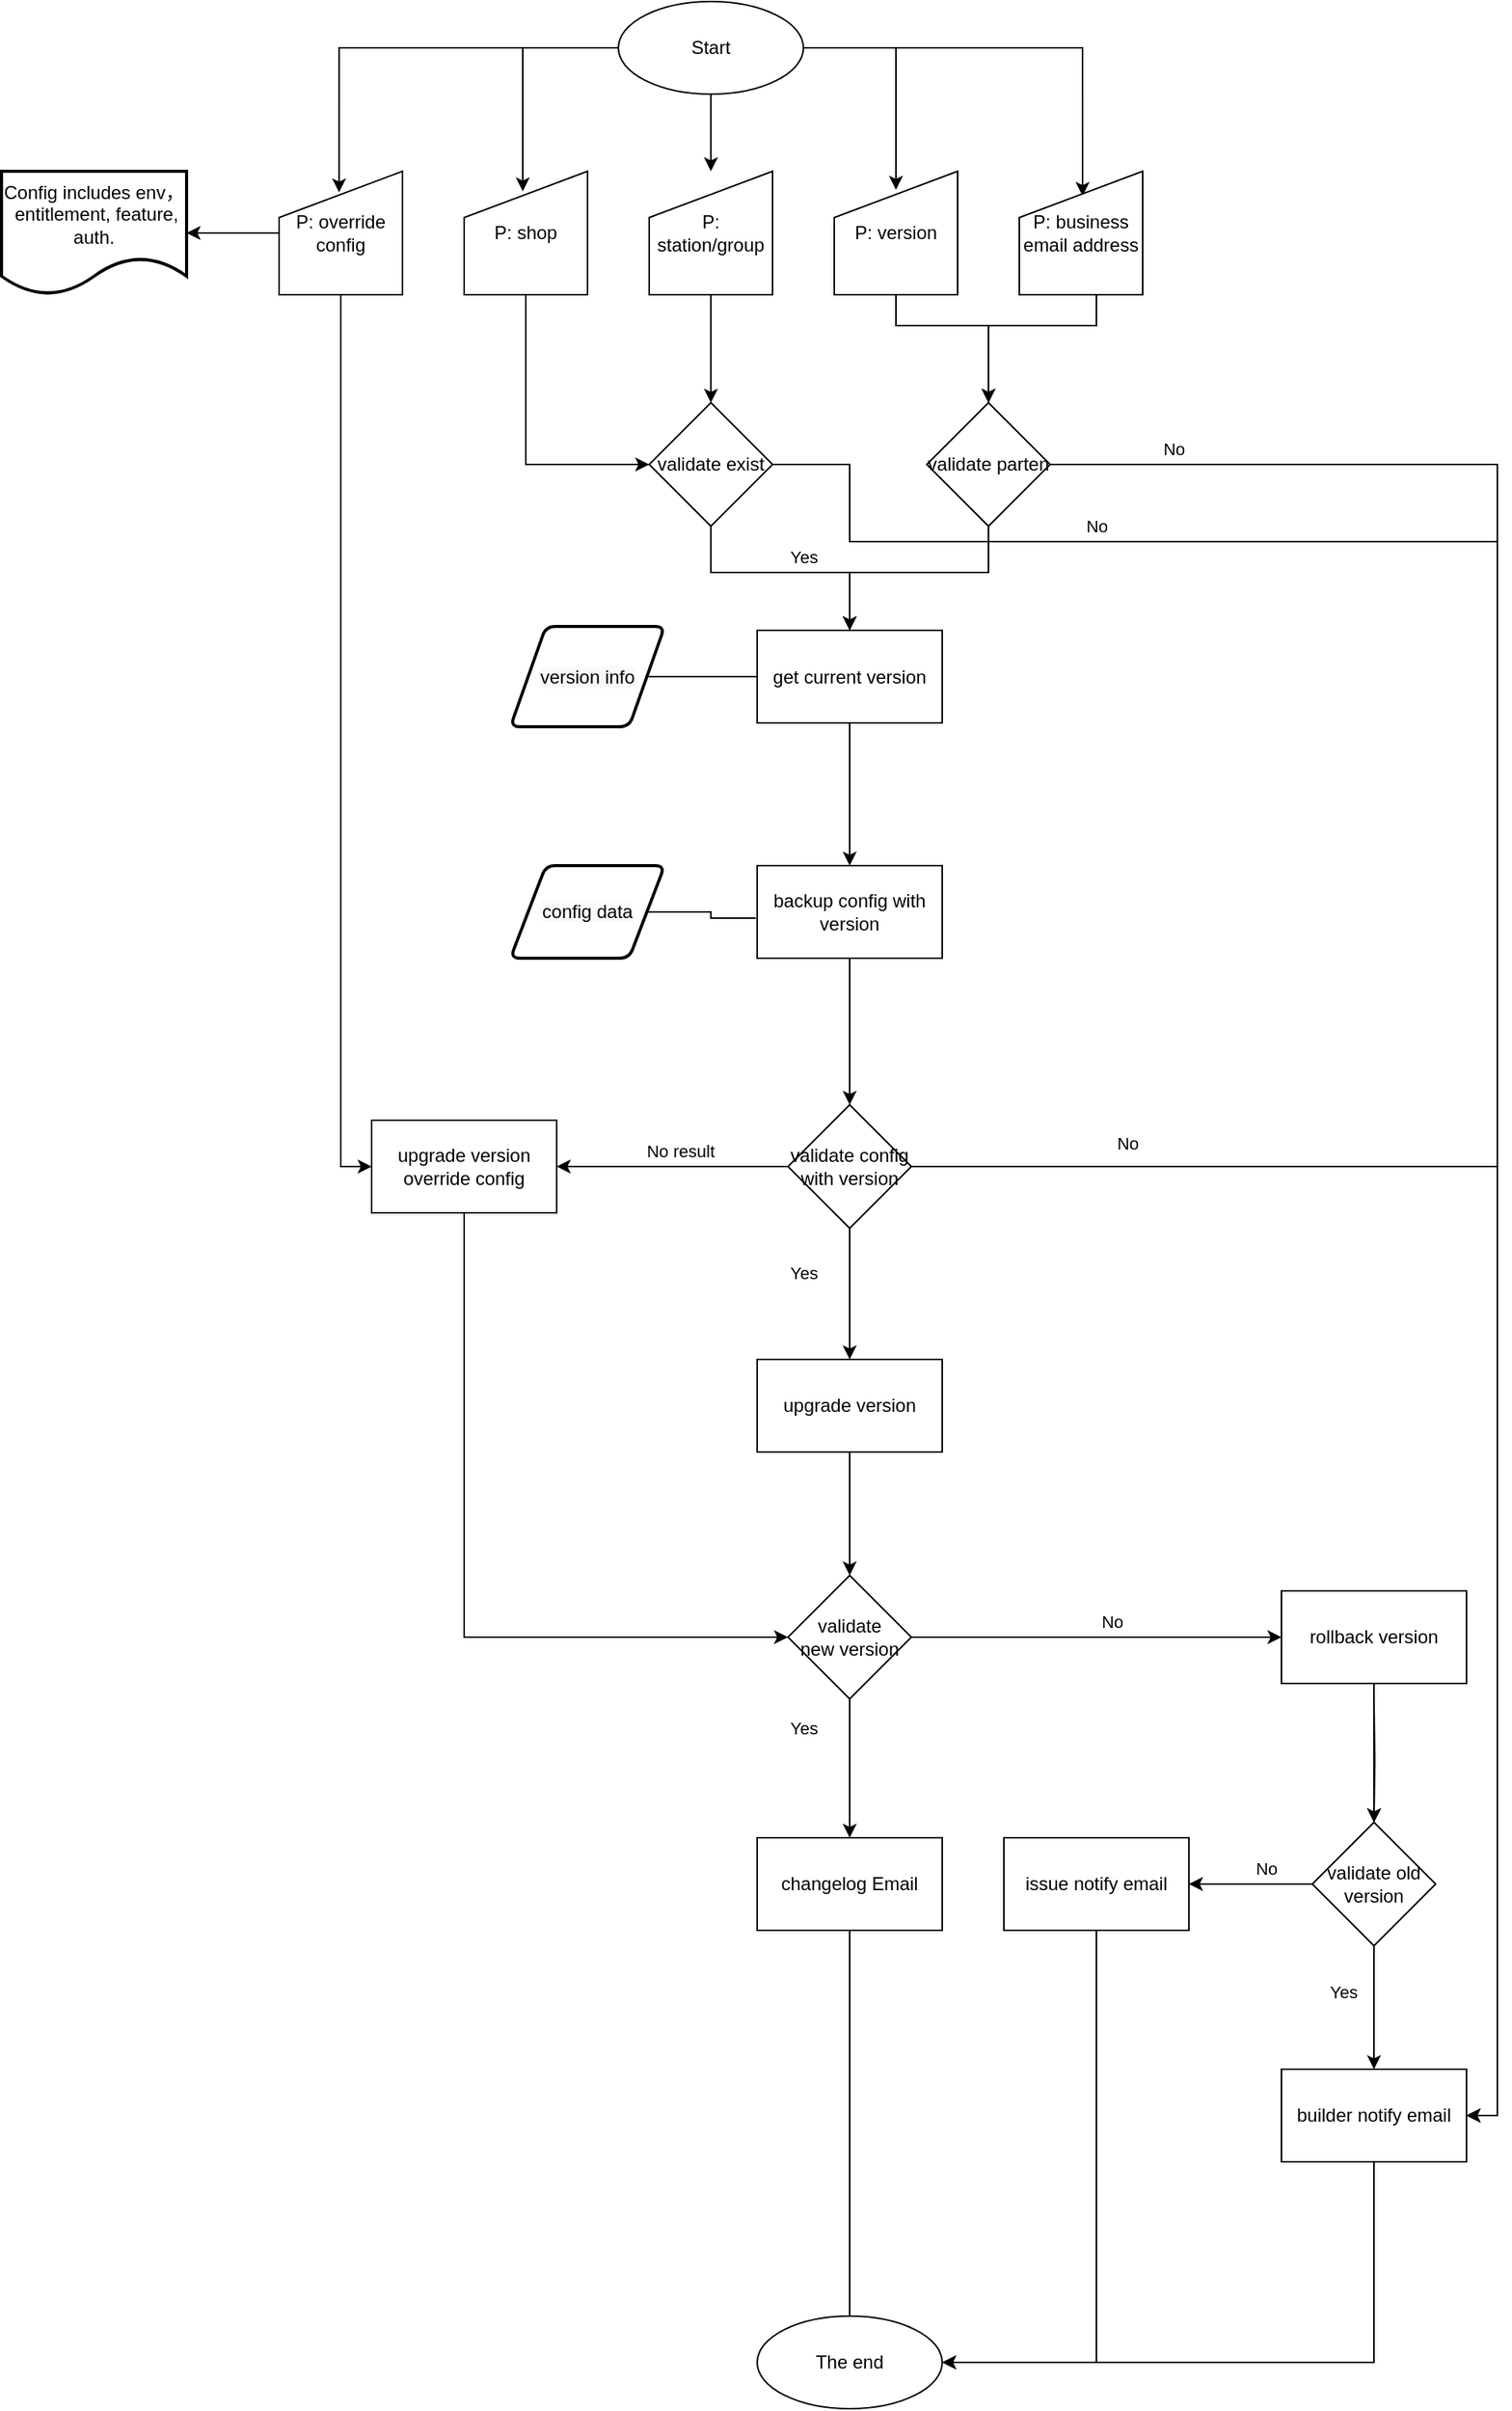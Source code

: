 <mxfile version="15.4.1" type="github">
  <diagram id="C5RBs43oDa-KdzZeNtuy" name="Page-1">
    <mxGraphModel dx="1298" dy="834" grid="1" gridSize="10" guides="1" tooltips="1" connect="1" arrows="1" fold="1" page="1" pageScale="1" pageWidth="1654" pageHeight="2336" math="0" shadow="0">
      <root>
        <mxCell id="WIyWlLk6GJQsqaUBKTNV-0" />
        <mxCell id="WIyWlLk6GJQsqaUBKTNV-1" parent="WIyWlLk6GJQsqaUBKTNV-0" />
        <mxCell id="fzplOjECNoWq2GVuckam-162" style="edgeStyle=orthogonalEdgeStyle;rounded=0;orthogonalLoop=1;jettySize=auto;html=1;entryX=0.5;entryY=0.15;entryDx=0;entryDy=0;entryPerimeter=0;" parent="WIyWlLk6GJQsqaUBKTNV-1" source="fzplOjECNoWq2GVuckam-165" target="fzplOjECNoWq2GVuckam-167" edge="1">
          <mxGeometry relative="1" as="geometry" />
        </mxCell>
        <mxCell id="fzplOjECNoWq2GVuckam-163" style="edgeStyle=orthogonalEdgeStyle;rounded=0;orthogonalLoop=1;jettySize=auto;html=1;entryX=0.475;entryY=0.163;entryDx=0;entryDy=0;entryPerimeter=0;" parent="WIyWlLk6GJQsqaUBKTNV-1" source="fzplOjECNoWq2GVuckam-165" target="fzplOjECNoWq2GVuckam-169" edge="1">
          <mxGeometry relative="1" as="geometry" />
        </mxCell>
        <mxCell id="fzplOjECNoWq2GVuckam-164" style="edgeStyle=orthogonalEdgeStyle;rounded=0;orthogonalLoop=1;jettySize=auto;html=1;entryX=0.513;entryY=0.2;entryDx=0;entryDy=0;entryPerimeter=0;" parent="WIyWlLk6GJQsqaUBKTNV-1" source="fzplOjECNoWq2GVuckam-165" target="fzplOjECNoWq2GVuckam-170" edge="1">
          <mxGeometry relative="1" as="geometry" />
        </mxCell>
        <mxCell id="fzplOjECNoWq2GVuckam-234" style="edgeStyle=orthogonalEdgeStyle;rounded=0;orthogonalLoop=1;jettySize=auto;html=1;entryX=0.486;entryY=0.171;entryDx=0;entryDy=0;entryPerimeter=0;" parent="WIyWlLk6GJQsqaUBKTNV-1" source="fzplOjECNoWq2GVuckam-165" target="fzplOjECNoWq2GVuckam-233" edge="1">
          <mxGeometry relative="1" as="geometry" />
        </mxCell>
        <mxCell id="TFhVjNUkonvTFM0NNtcl-0" style="edgeStyle=orthogonalEdgeStyle;rounded=0;orthogonalLoop=1;jettySize=auto;html=1;exitX=0.5;exitY=1;exitDx=0;exitDy=0;" edge="1" parent="WIyWlLk6GJQsqaUBKTNV-1" source="fzplOjECNoWq2GVuckam-165" target="fzplOjECNoWq2GVuckam-172">
          <mxGeometry relative="1" as="geometry">
            <mxPoint x="650" y="220" as="sourcePoint" />
          </mxGeometry>
        </mxCell>
        <mxCell id="fzplOjECNoWq2GVuckam-165" value="Start" style="ellipse;whiteSpace=wrap;html=1;" parent="WIyWlLk6GJQsqaUBKTNV-1" vertex="1">
          <mxGeometry x="600" y="160" width="120" height="60" as="geometry" />
        </mxCell>
        <mxCell id="fzplOjECNoWq2GVuckam-166" value="" style="edgeStyle=orthogonalEdgeStyle;rounded=0;orthogonalLoop=1;jettySize=auto;html=1;entryX=0.5;entryY=0;entryDx=0;entryDy=0;" parent="WIyWlLk6GJQsqaUBKTNV-1" source="fzplOjECNoWq2GVuckam-167" target="fzplOjECNoWq2GVuckam-176" edge="1">
          <mxGeometry relative="1" as="geometry">
            <mxPoint x="790" y="430" as="targetPoint" />
            <Array as="points">
              <mxPoint x="780" y="370" />
              <mxPoint x="840" y="370" />
            </Array>
          </mxGeometry>
        </mxCell>
        <mxCell id="fzplOjECNoWq2GVuckam-167" value="&lt;span&gt;P: version&lt;/span&gt;" style="shape=manualInput;whiteSpace=wrap;html=1;" parent="WIyWlLk6GJQsqaUBKTNV-1" vertex="1">
          <mxGeometry x="740" y="270" width="80" height="80" as="geometry" />
        </mxCell>
        <mxCell id="fzplOjECNoWq2GVuckam-168" style="edgeStyle=orthogonalEdgeStyle;rounded=0;orthogonalLoop=1;jettySize=auto;html=1;entryX=0;entryY=0.5;entryDx=0;entryDy=0;" parent="WIyWlLk6GJQsqaUBKTNV-1" source="fzplOjECNoWq2GVuckam-169" target="fzplOjECNoWq2GVuckam-174" edge="1">
          <mxGeometry relative="1" as="geometry">
            <Array as="points">
              <mxPoint x="540" y="460" />
            </Array>
            <mxPoint x="550" y="470" as="targetPoint" />
          </mxGeometry>
        </mxCell>
        <mxCell id="fzplOjECNoWq2GVuckam-169" value="&lt;span&gt;P: shop&lt;/span&gt;" style="shape=manualInput;whiteSpace=wrap;html=1;" parent="WIyWlLk6GJQsqaUBKTNV-1" vertex="1">
          <mxGeometry x="500" y="270" width="80" height="80" as="geometry" />
        </mxCell>
        <mxCell id="En0UmtI3qrrfSFjaOFl2-17" style="edgeStyle=orthogonalEdgeStyle;rounded=0;orthogonalLoop=1;jettySize=auto;html=1;entryX=0.5;entryY=0;entryDx=0;entryDy=0;" parent="WIyWlLk6GJQsqaUBKTNV-1" source="fzplOjECNoWq2GVuckam-170" target="fzplOjECNoWq2GVuckam-176" edge="1">
          <mxGeometry relative="1" as="geometry">
            <Array as="points">
              <mxPoint x="910" y="370" />
              <mxPoint x="840" y="370" />
            </Array>
            <mxPoint x="790" y="430" as="targetPoint" />
          </mxGeometry>
        </mxCell>
        <mxCell id="fzplOjECNoWq2GVuckam-170" value="&lt;span&gt;P: business email address&lt;/span&gt;" style="shape=manualInput;whiteSpace=wrap;html=1;" parent="WIyWlLk6GJQsqaUBKTNV-1" vertex="1">
          <mxGeometry x="860" y="270" width="80" height="80" as="geometry" />
        </mxCell>
        <mxCell id="fzplOjECNoWq2GVuckam-171" value="" style="edgeStyle=orthogonalEdgeStyle;rounded=0;orthogonalLoop=1;jettySize=auto;html=1;entryX=0.5;entryY=0;entryDx=0;entryDy=0;" parent="WIyWlLk6GJQsqaUBKTNV-1" source="fzplOjECNoWq2GVuckam-172" target="fzplOjECNoWq2GVuckam-174" edge="1">
          <mxGeometry relative="1" as="geometry">
            <mxPoint x="660" y="420" as="targetPoint" />
          </mxGeometry>
        </mxCell>
        <mxCell id="fzplOjECNoWq2GVuckam-217" value="Yes" style="edgeLabel;html=1;align=center;verticalAlign=middle;resizable=0;points=[];" parent="fzplOjECNoWq2GVuckam-171" vertex="1" connectable="0">
          <mxGeometry x="0.137" y="-5" relative="1" as="geometry">
            <mxPoint x="65" y="130" as="offset" />
          </mxGeometry>
        </mxCell>
        <mxCell id="fzplOjECNoWq2GVuckam-221" value="Yes" style="edgeLabel;html=1;align=center;verticalAlign=middle;resizable=0;points=[];" parent="fzplOjECNoWq2GVuckam-171" vertex="1" connectable="0">
          <mxGeometry x="0.137" y="-5" relative="1" as="geometry">
            <mxPoint x="65" y="594" as="offset" />
          </mxGeometry>
        </mxCell>
        <mxCell id="fzplOjECNoWq2GVuckam-222" value="Yes" style="edgeLabel;html=1;align=center;verticalAlign=middle;resizable=0;points=[];" parent="fzplOjECNoWq2GVuckam-171" vertex="1" connectable="0">
          <mxGeometry x="0.137" y="-5" relative="1" as="geometry">
            <mxPoint x="65" y="889" as="offset" />
          </mxGeometry>
        </mxCell>
        <mxCell id="En0UmtI3qrrfSFjaOFl2-8" value="No result" style="edgeLabel;html=1;align=center;verticalAlign=middle;resizable=0;points=[];" parent="fzplOjECNoWq2GVuckam-171" vertex="1" connectable="0">
          <mxGeometry x="0.137" y="-5" relative="1" as="geometry">
            <mxPoint x="-15" y="515" as="offset" />
          </mxGeometry>
        </mxCell>
        <mxCell id="En0UmtI3qrrfSFjaOFl2-15" value="No" style="edgeLabel;html=1;align=center;verticalAlign=middle;resizable=0;points=[];" parent="fzplOjECNoWq2GVuckam-171" vertex="1" connectable="0">
          <mxGeometry x="0.137" y="-5" relative="1" as="geometry">
            <mxPoint x="275" y="510" as="offset" />
          </mxGeometry>
        </mxCell>
        <mxCell id="TFhVjNUkonvTFM0NNtcl-12" value="No" style="edgeLabel;html=1;align=center;verticalAlign=middle;resizable=0;points=[];" vertex="1" connectable="0" parent="fzplOjECNoWq2GVuckam-171">
          <mxGeometry x="0.137" y="-5" relative="1" as="geometry">
            <mxPoint x="265" y="820" as="offset" />
          </mxGeometry>
        </mxCell>
        <mxCell id="TFhVjNUkonvTFM0NNtcl-15" value="No" style="edgeLabel;html=1;align=center;verticalAlign=middle;resizable=0;points=[];" vertex="1" connectable="0" parent="fzplOjECNoWq2GVuckam-171">
          <mxGeometry x="0.137" y="-5" relative="1" as="geometry">
            <mxPoint x="365" y="980" as="offset" />
          </mxGeometry>
        </mxCell>
        <mxCell id="TFhVjNUkonvTFM0NNtcl-16" value="Yes" style="edgeLabel;html=1;align=center;verticalAlign=middle;resizable=0;points=[];" vertex="1" connectable="0" parent="fzplOjECNoWq2GVuckam-171">
          <mxGeometry x="0.137" y="-5" relative="1" as="geometry">
            <mxPoint x="415" y="1060" as="offset" />
          </mxGeometry>
        </mxCell>
        <mxCell id="TFhVjNUkonvTFM0NNtcl-43" value="No" style="edgeLabel;html=1;align=center;verticalAlign=middle;resizable=0;points=[];" vertex="1" connectable="0" parent="fzplOjECNoWq2GVuckam-171">
          <mxGeometry x="0.137" y="-5" relative="1" as="geometry">
            <mxPoint x="255" y="110" as="offset" />
          </mxGeometry>
        </mxCell>
        <mxCell id="TFhVjNUkonvTFM0NNtcl-44" value="No" style="edgeLabel;html=1;align=center;verticalAlign=middle;resizable=0;points=[];" vertex="1" connectable="0" parent="fzplOjECNoWq2GVuckam-171">
          <mxGeometry x="0.137" y="-5" relative="1" as="geometry">
            <mxPoint x="305" y="60" as="offset" />
          </mxGeometry>
        </mxCell>
        <mxCell id="fzplOjECNoWq2GVuckam-172" value="&lt;span&gt;P: station/group&lt;/span&gt;" style="shape=manualInput;whiteSpace=wrap;html=1;" parent="WIyWlLk6GJQsqaUBKTNV-1" vertex="1">
          <mxGeometry x="620" y="270" width="80" height="80" as="geometry" />
        </mxCell>
        <mxCell id="TFhVjNUkonvTFM0NNtcl-4" style="edgeStyle=orthogonalEdgeStyle;rounded=0;orthogonalLoop=1;jettySize=auto;html=1;entryX=0.5;entryY=0;entryDx=0;entryDy=0;" edge="1" parent="WIyWlLk6GJQsqaUBKTNV-1" source="fzplOjECNoWq2GVuckam-174" target="TFhVjNUkonvTFM0NNtcl-39">
          <mxGeometry relative="1" as="geometry">
            <mxPoint x="750" y="560" as="targetPoint" />
            <Array as="points">
              <mxPoint x="660" y="530" />
              <mxPoint x="750" y="530" />
            </Array>
          </mxGeometry>
        </mxCell>
        <mxCell id="TFhVjNUkonvTFM0NNtcl-35" style="edgeStyle=orthogonalEdgeStyle;rounded=0;orthogonalLoop=1;jettySize=auto;html=1;entryX=1;entryY=0.5;entryDx=0;entryDy=0;" edge="1" parent="WIyWlLk6GJQsqaUBKTNV-1" source="fzplOjECNoWq2GVuckam-174" target="TFhVjNUkonvTFM0NNtcl-48">
          <mxGeometry relative="1" as="geometry">
            <mxPoint x="1130" y="1540" as="targetPoint" />
            <Array as="points">
              <mxPoint x="750" y="460" />
              <mxPoint x="750" y="510" />
              <mxPoint x="1170" y="510" />
              <mxPoint x="1170" y="1530" />
            </Array>
          </mxGeometry>
        </mxCell>
        <mxCell id="fzplOjECNoWq2GVuckam-174" value="&lt;span style=&quot;font-family: &amp;#34;helvetica&amp;#34;&quot;&gt;validate&amp;nbsp;exist&lt;/span&gt;" style="rhombus;whiteSpace=wrap;html=1;" parent="WIyWlLk6GJQsqaUBKTNV-1" vertex="1">
          <mxGeometry x="620" y="420" width="80" height="80" as="geometry" />
        </mxCell>
        <mxCell id="TFhVjNUkonvTFM0NNtcl-5" style="edgeStyle=orthogonalEdgeStyle;rounded=0;orthogonalLoop=1;jettySize=auto;html=1;entryX=0.5;entryY=0;entryDx=0;entryDy=0;" edge="1" parent="WIyWlLk6GJQsqaUBKTNV-1" source="fzplOjECNoWq2GVuckam-176" target="TFhVjNUkonvTFM0NNtcl-39">
          <mxGeometry relative="1" as="geometry">
            <mxPoint x="810" y="565" as="targetPoint" />
            <Array as="points">
              <mxPoint x="840" y="530" />
              <mxPoint x="750" y="530" />
            </Array>
          </mxGeometry>
        </mxCell>
        <mxCell id="TFhVjNUkonvTFM0NNtcl-34" style="edgeStyle=orthogonalEdgeStyle;rounded=0;orthogonalLoop=1;jettySize=auto;html=1;entryX=1;entryY=0.5;entryDx=0;entryDy=0;" edge="1" parent="WIyWlLk6GJQsqaUBKTNV-1" source="fzplOjECNoWq2GVuckam-176" target="TFhVjNUkonvTFM0NNtcl-48">
          <mxGeometry relative="1" as="geometry">
            <mxPoint x="1130" y="1540" as="targetPoint" />
          </mxGeometry>
        </mxCell>
        <mxCell id="fzplOjECNoWq2GVuckam-176" value="&lt;span&gt;validate&amp;nbsp;&lt;/span&gt;parten" style="rhombus;whiteSpace=wrap;html=1;" parent="WIyWlLk6GJQsqaUBKTNV-1" vertex="1">
          <mxGeometry x="800" y="420" width="80" height="80" as="geometry" />
        </mxCell>
        <mxCell id="fzplOjECNoWq2GVuckam-178" value="" style="edgeStyle=orthogonalEdgeStyle;rounded=0;orthogonalLoop=1;jettySize=auto;html=1;entryX=0.5;entryY=0;entryDx=0;entryDy=0;" parent="WIyWlLk6GJQsqaUBKTNV-1" source="TFhVjNUkonvTFM0NNtcl-39" target="TFhVjNUkonvTFM0NNtcl-38" edge="1">
          <mxGeometry relative="1" as="geometry">
            <mxPoint x="750" y="635.0" as="sourcePoint" />
            <mxPoint x="750" y="715.0" as="targetPoint" />
          </mxGeometry>
        </mxCell>
        <mxCell id="TFhVjNUkonvTFM0NNtcl-29" style="edgeStyle=orthogonalEdgeStyle;rounded=0;orthogonalLoop=1;jettySize=auto;html=1;entryX=0;entryY=0.5;entryDx=0;entryDy=0;exitX=0;exitY=0.5;exitDx=0;exitDy=0;" edge="1" parent="WIyWlLk6GJQsqaUBKTNV-1" source="TFhVjNUkonvTFM0NNtcl-39" target="fzplOjECNoWq2GVuckam-181">
          <mxGeometry relative="1" as="geometry">
            <mxPoint x="710" y="595.0" as="sourcePoint" />
          </mxGeometry>
        </mxCell>
        <mxCell id="fzplOjECNoWq2GVuckam-181" value="&lt;meta charset=&quot;utf-8&quot;&gt;&lt;span style=&quot;color: rgb(0, 0, 0); font-family: helvetica; font-size: 12px; font-style: normal; font-weight: 400; letter-spacing: normal; text-align: center; text-indent: 0px; text-transform: none; word-spacing: 0px; background-color: rgb(248, 249, 250); display: inline; float: none;&quot;&gt;version info&lt;/span&gt;" style="shape=parallelogram;html=1;strokeWidth=2;perimeter=parallelogramPerimeter;whiteSpace=wrap;rounded=1;arcSize=12;size=0.23;" parent="WIyWlLk6GJQsqaUBKTNV-1" vertex="1">
          <mxGeometry x="530" y="565" width="100" height="65" as="geometry" />
        </mxCell>
        <mxCell id="fzplOjECNoWq2GVuckam-184" value="" style="edgeStyle=orthogonalEdgeStyle;rounded=0;orthogonalLoop=1;jettySize=auto;html=1;exitX=0.5;exitY=1;exitDx=0;exitDy=0;" parent="WIyWlLk6GJQsqaUBKTNV-1" source="TFhVjNUkonvTFM0NNtcl-38" target="fzplOjECNoWq2GVuckam-188" edge="1">
          <mxGeometry relative="1" as="geometry">
            <mxPoint x="750" y="795.0" as="sourcePoint" />
          </mxGeometry>
        </mxCell>
        <mxCell id="TFhVjNUkonvTFM0NNtcl-28" style="edgeStyle=orthogonalEdgeStyle;rounded=0;orthogonalLoop=1;jettySize=auto;html=1;entryX=0;entryY=0.5;entryDx=0;entryDy=0;exitX=-0.007;exitY=0.566;exitDx=0;exitDy=0;exitPerimeter=0;" edge="1" parent="WIyWlLk6GJQsqaUBKTNV-1" source="TFhVjNUkonvTFM0NNtcl-38" target="fzplOjECNoWq2GVuckam-186">
          <mxGeometry relative="1" as="geometry">
            <mxPoint x="710" y="755.0" as="sourcePoint" />
          </mxGeometry>
        </mxCell>
        <mxCell id="fzplOjECNoWq2GVuckam-186" value="&lt;span style=&quot;color: rgb(0 , 0 , 0) ; font-family: &amp;#34;helvetica&amp;#34; ; font-size: 12px ; font-style: normal ; font-weight: 400 ; letter-spacing: normal ; text-align: center ; text-indent: 0px ; text-transform: none ; word-spacing: 0px ; background-color: rgb(248 , 249 , 250) ; display: inline ; float: none&quot;&gt;config data&lt;/span&gt;" style="shape=parallelogram;html=1;strokeWidth=2;perimeter=parallelogramPerimeter;whiteSpace=wrap;rounded=1;arcSize=12;size=0.23;" parent="WIyWlLk6GJQsqaUBKTNV-1" vertex="1">
          <mxGeometry x="530" y="720" width="100" height="60" as="geometry" />
        </mxCell>
        <mxCell id="En0UmtI3qrrfSFjaOFl2-1" value="" style="edgeStyle=orthogonalEdgeStyle;rounded=0;orthogonalLoop=1;jettySize=auto;html=1;" parent="WIyWlLk6GJQsqaUBKTNV-1" source="fzplOjECNoWq2GVuckam-188" edge="1">
          <mxGeometry relative="1" as="geometry">
            <mxPoint x="750.0" y="1040" as="targetPoint" />
          </mxGeometry>
        </mxCell>
        <mxCell id="En0UmtI3qrrfSFjaOFl2-6" value="" style="edgeStyle=orthogonalEdgeStyle;rounded=0;orthogonalLoop=1;jettySize=auto;html=1;entryX=1;entryY=0.5;entryDx=0;entryDy=0;" parent="WIyWlLk6GJQsqaUBKTNV-1" source="fzplOjECNoWq2GVuckam-188" target="TFhVjNUkonvTFM0NNtcl-42" edge="1">
          <mxGeometry relative="1" as="geometry">
            <mxPoint x="540" y="915" as="targetPoint" />
          </mxGeometry>
        </mxCell>
        <mxCell id="TFhVjNUkonvTFM0NNtcl-31" style="edgeStyle=orthogonalEdgeStyle;rounded=0;orthogonalLoop=1;jettySize=auto;html=1;entryX=1;entryY=0.5;entryDx=0;entryDy=0;" edge="1" parent="WIyWlLk6GJQsqaUBKTNV-1" source="fzplOjECNoWq2GVuckam-188" target="TFhVjNUkonvTFM0NNtcl-48">
          <mxGeometry relative="1" as="geometry">
            <mxPoint x="1130" y="1540" as="targetPoint" />
          </mxGeometry>
        </mxCell>
        <mxCell id="fzplOjECNoWq2GVuckam-188" value="validate config with version" style="rhombus;whiteSpace=wrap;html=1;" parent="WIyWlLk6GJQsqaUBKTNV-1" vertex="1">
          <mxGeometry x="710" y="875" width="80" height="80" as="geometry" />
        </mxCell>
        <mxCell id="fzplOjECNoWq2GVuckam-212" style="edgeStyle=orthogonalEdgeStyle;rounded=0;orthogonalLoop=1;jettySize=auto;html=1;entryX=1;entryY=0.5;entryDx=0;entryDy=0;exitX=0.5;exitY=1;exitDx=0;exitDy=0;" parent="WIyWlLk6GJQsqaUBKTNV-1" source="TFhVjNUkonvTFM0NNtcl-45" target="fzplOjECNoWq2GVuckam-209" edge="1">
          <mxGeometry relative="1" as="geometry">
            <Array as="points">
              <mxPoint x="750" y="1690" />
            </Array>
            <mxPoint x="750" y="1420" as="sourcePoint" />
          </mxGeometry>
        </mxCell>
        <mxCell id="fzplOjECNoWq2GVuckam-193" value="" style="edgeStyle=orthogonalEdgeStyle;rounded=0;orthogonalLoop=1;jettySize=auto;html=1;" parent="WIyWlLk6GJQsqaUBKTNV-1" target="fzplOjECNoWq2GVuckam-198" edge="1">
          <mxGeometry relative="1" as="geometry">
            <mxPoint x="1090" y="1260" as="sourcePoint" />
          </mxGeometry>
        </mxCell>
        <mxCell id="fzplOjECNoWq2GVuckam-196" value="" style="edgeStyle=orthogonalEdgeStyle;rounded=0;orthogonalLoop=1;jettySize=auto;html=1;entryX=1;entryY=0.5;entryDx=0;entryDy=0;" parent="WIyWlLk6GJQsqaUBKTNV-1" source="fzplOjECNoWq2GVuckam-198" target="TFhVjNUkonvTFM0NNtcl-47" edge="1">
          <mxGeometry relative="1" as="geometry">
            <mxPoint x="960" y="1380" as="targetPoint" />
          </mxGeometry>
        </mxCell>
        <mxCell id="fzplOjECNoWq2GVuckam-197" value="" style="edgeStyle=orthogonalEdgeStyle;rounded=0;orthogonalLoop=1;jettySize=auto;html=1;" parent="WIyWlLk6GJQsqaUBKTNV-1" source="fzplOjECNoWq2GVuckam-198" edge="1">
          <mxGeometry relative="1" as="geometry">
            <mxPoint x="1090" y="1500" as="targetPoint" />
          </mxGeometry>
        </mxCell>
        <mxCell id="fzplOjECNoWq2GVuckam-198" value="&lt;span&gt;validate old version&lt;/span&gt;" style="rhombus;whiteSpace=wrap;html=1;" parent="WIyWlLk6GJQsqaUBKTNV-1" vertex="1">
          <mxGeometry x="1050" y="1340" width="80" height="80" as="geometry" />
        </mxCell>
        <mxCell id="TFhVjNUkonvTFM0NNtcl-19" style="edgeStyle=elbowEdgeStyle;rounded=0;orthogonalLoop=1;jettySize=auto;html=1;entryX=1;entryY=0.5;entryDx=0;entryDy=0;exitX=0.5;exitY=1;exitDx=0;exitDy=0;" edge="1" parent="WIyWlLk6GJQsqaUBKTNV-1" source="TFhVjNUkonvTFM0NNtcl-47" target="fzplOjECNoWq2GVuckam-209">
          <mxGeometry relative="1" as="geometry">
            <mxPoint x="920" y="1420" as="sourcePoint" />
            <Array as="points">
              <mxPoint x="910" y="1550" />
            </Array>
          </mxGeometry>
        </mxCell>
        <mxCell id="fzplOjECNoWq2GVuckam-210" value="" style="edgeStyle=orthogonalEdgeStyle;rounded=0;orthogonalLoop=1;jettySize=auto;html=1;exitX=0.5;exitY=1;exitDx=0;exitDy=0;" parent="WIyWlLk6GJQsqaUBKTNV-1" source="TFhVjNUkonvTFM0NNtcl-48" target="fzplOjECNoWq2GVuckam-209" edge="1">
          <mxGeometry relative="1" as="geometry">
            <mxPoint x="1090" y="1580" as="sourcePoint" />
            <Array as="points">
              <mxPoint x="1090" y="1690" />
            </Array>
          </mxGeometry>
        </mxCell>
        <mxCell id="fzplOjECNoWq2GVuckam-209" value="The end" style="ellipse;whiteSpace=wrap;html=1;" parent="WIyWlLk6GJQsqaUBKTNV-1" vertex="1">
          <mxGeometry x="690" y="1660" width="120" height="60" as="geometry" />
        </mxCell>
        <mxCell id="fzplOjECNoWq2GVuckam-235" style="rounded=0;orthogonalLoop=1;jettySize=auto;html=1;entryX=0;entryY=0.5;entryDx=0;entryDy=0;exitX=0.5;exitY=1;exitDx=0;exitDy=0;edgeStyle=orthogonalEdgeStyle;" parent="WIyWlLk6GJQsqaUBKTNV-1" source="fzplOjECNoWq2GVuckam-233" target="TFhVjNUkonvTFM0NNtcl-42" edge="1">
          <mxGeometry relative="1" as="geometry">
            <Array as="points">
              <mxPoint x="420" y="915" />
            </Array>
            <mxPoint x="460" y="915" as="targetPoint" />
          </mxGeometry>
        </mxCell>
        <mxCell id="fzplOjECNoWq2GVuckam-237" value="" style="edgeStyle=orthogonalEdgeStyle;rounded=0;orthogonalLoop=1;jettySize=auto;html=1;" parent="WIyWlLk6GJQsqaUBKTNV-1" source="fzplOjECNoWq2GVuckam-233" target="fzplOjECNoWq2GVuckam-236" edge="1">
          <mxGeometry relative="1" as="geometry" />
        </mxCell>
        <mxCell id="fzplOjECNoWq2GVuckam-233" value="&lt;span&gt;P: override config&lt;/span&gt;" style="shape=manualInput;whiteSpace=wrap;html=1;" parent="WIyWlLk6GJQsqaUBKTNV-1" vertex="1">
          <mxGeometry x="380" y="270" width="80" height="80" as="geometry" />
        </mxCell>
        <mxCell id="fzplOjECNoWq2GVuckam-236" value="Config includes env，&lt;br&gt;&amp;nbsp;entitlement, feature, auth." style="shape=document;whiteSpace=wrap;html=1;boundedLbl=1;rounded=1;strokeWidth=2;arcSize=12;" parent="WIyWlLk6GJQsqaUBKTNV-1" vertex="1">
          <mxGeometry x="200" y="270" width="120" height="80" as="geometry" />
        </mxCell>
        <mxCell id="En0UmtI3qrrfSFjaOFl2-2" value="" style="edgeStyle=orthogonalEdgeStyle;rounded=0;orthogonalLoop=1;jettySize=auto;html=1;entryX=0.5;entryY=0;entryDx=0;entryDy=0;exitX=0.5;exitY=1;exitDx=0;exitDy=0;" parent="WIyWlLk6GJQsqaUBKTNV-1" source="TFhVjNUkonvTFM0NNtcl-41" target="fzplOjECNoWq2GVuckam-191" edge="1">
          <mxGeometry relative="1" as="geometry">
            <mxPoint x="750.0" y="1120" as="sourcePoint" />
          </mxGeometry>
        </mxCell>
        <mxCell id="TFhVjNUkonvTFM0NNtcl-13" style="rounded=0;orthogonalLoop=1;jettySize=auto;html=1;exitX=0.5;exitY=1;exitDx=0;exitDy=0;entryX=0;entryY=0.5;entryDx=0;entryDy=0;edgeStyle=orthogonalEdgeStyle;" edge="1" parent="WIyWlLk6GJQsqaUBKTNV-1" source="TFhVjNUkonvTFM0NNtcl-42" target="fzplOjECNoWq2GVuckam-191">
          <mxGeometry relative="1" as="geometry">
            <mxPoint x="500" y="955" as="sourcePoint" />
          </mxGeometry>
        </mxCell>
        <mxCell id="TFhVjNUkonvTFM0NNtcl-10" style="edgeStyle=orthogonalEdgeStyle;rounded=0;orthogonalLoop=1;jettySize=auto;html=1;entryX=0.5;entryY=0;entryDx=0;entryDy=0;" edge="1" parent="WIyWlLk6GJQsqaUBKTNV-1" source="fzplOjECNoWq2GVuckam-191" target="TFhVjNUkonvTFM0NNtcl-45">
          <mxGeometry relative="1" as="geometry">
            <mxPoint x="750" y="1340" as="targetPoint" />
          </mxGeometry>
        </mxCell>
        <mxCell id="TFhVjNUkonvTFM0NNtcl-11" style="edgeStyle=orthogonalEdgeStyle;rounded=0;orthogonalLoop=1;jettySize=auto;html=1;entryX=0;entryY=0.5;entryDx=0;entryDy=0;" edge="1" parent="WIyWlLk6GJQsqaUBKTNV-1" source="fzplOjECNoWq2GVuckam-191" target="TFhVjNUkonvTFM0NNtcl-49">
          <mxGeometry relative="1" as="geometry">
            <mxPoint x="1050" y="1220" as="targetPoint" />
          </mxGeometry>
        </mxCell>
        <mxCell id="fzplOjECNoWq2GVuckam-191" value="&lt;span&gt;validate&lt;br&gt;new version&lt;/span&gt;" style="rhombus;whiteSpace=wrap;html=1;" parent="WIyWlLk6GJQsqaUBKTNV-1" vertex="1">
          <mxGeometry x="710" y="1180" width="80" height="80" as="geometry" />
        </mxCell>
        <mxCell id="TFhVjNUkonvTFM0NNtcl-38" value="&lt;span&gt;backup config with version&lt;/span&gt;" style="rounded=0;whiteSpace=wrap;html=1;" vertex="1" parent="WIyWlLk6GJQsqaUBKTNV-1">
          <mxGeometry x="690" y="720" width="120" height="60" as="geometry" />
        </mxCell>
        <mxCell id="TFhVjNUkonvTFM0NNtcl-39" value="&lt;span&gt;get current version&lt;/span&gt;" style="rounded=0;whiteSpace=wrap;html=1;" vertex="1" parent="WIyWlLk6GJQsqaUBKTNV-1">
          <mxGeometry x="690" y="567.5" width="120" height="60" as="geometry" />
        </mxCell>
        <mxCell id="TFhVjNUkonvTFM0NNtcl-41" value="&lt;span&gt;upgrade version&lt;/span&gt;" style="rounded=0;whiteSpace=wrap;html=1;" vertex="1" parent="WIyWlLk6GJQsqaUBKTNV-1">
          <mxGeometry x="690" y="1040" width="120" height="60" as="geometry" />
        </mxCell>
        <mxCell id="TFhVjNUkonvTFM0NNtcl-42" value="&lt;span&gt;upgrade version override config&lt;/span&gt;" style="rounded=0;whiteSpace=wrap;html=1;" vertex="1" parent="WIyWlLk6GJQsqaUBKTNV-1">
          <mxGeometry x="440" y="885" width="120" height="60" as="geometry" />
        </mxCell>
        <mxCell id="TFhVjNUkonvTFM0NNtcl-45" value="&lt;span&gt;changelog Email&lt;/span&gt;" style="rounded=0;whiteSpace=wrap;html=1;" vertex="1" parent="WIyWlLk6GJQsqaUBKTNV-1">
          <mxGeometry x="690" y="1350" width="120" height="60" as="geometry" />
        </mxCell>
        <mxCell id="TFhVjNUkonvTFM0NNtcl-47" value="&lt;span&gt;issue notify email&lt;/span&gt;" style="rounded=0;whiteSpace=wrap;html=1;" vertex="1" parent="WIyWlLk6GJQsqaUBKTNV-1">
          <mxGeometry x="850" y="1350" width="120" height="60" as="geometry" />
        </mxCell>
        <mxCell id="TFhVjNUkonvTFM0NNtcl-48" value="&lt;span&gt;builder n&lt;/span&gt;&lt;span&gt;otify email&lt;/span&gt;" style="rounded=0;whiteSpace=wrap;html=1;" vertex="1" parent="WIyWlLk6GJQsqaUBKTNV-1">
          <mxGeometry x="1030" y="1500" width="120" height="60" as="geometry" />
        </mxCell>
        <mxCell id="TFhVjNUkonvTFM0NNtcl-50" value="" style="edgeStyle=orthogonalEdgeStyle;rounded=0;orthogonalLoop=1;jettySize=auto;html=1;exitX=0.5;exitY=1;exitDx=0;exitDy=0;" edge="1" parent="WIyWlLk6GJQsqaUBKTNV-1" source="TFhVjNUkonvTFM0NNtcl-49" target="fzplOjECNoWq2GVuckam-198">
          <mxGeometry relative="1" as="geometry">
            <mxPoint x="1090" y="1240" as="sourcePoint" />
          </mxGeometry>
        </mxCell>
        <mxCell id="TFhVjNUkonvTFM0NNtcl-49" value="&lt;span&gt;rollback version&lt;/span&gt;" style="rounded=0;whiteSpace=wrap;html=1;" vertex="1" parent="WIyWlLk6GJQsqaUBKTNV-1">
          <mxGeometry x="1030" y="1190" width="120" height="60" as="geometry" />
        </mxCell>
      </root>
    </mxGraphModel>
  </diagram>
</mxfile>
